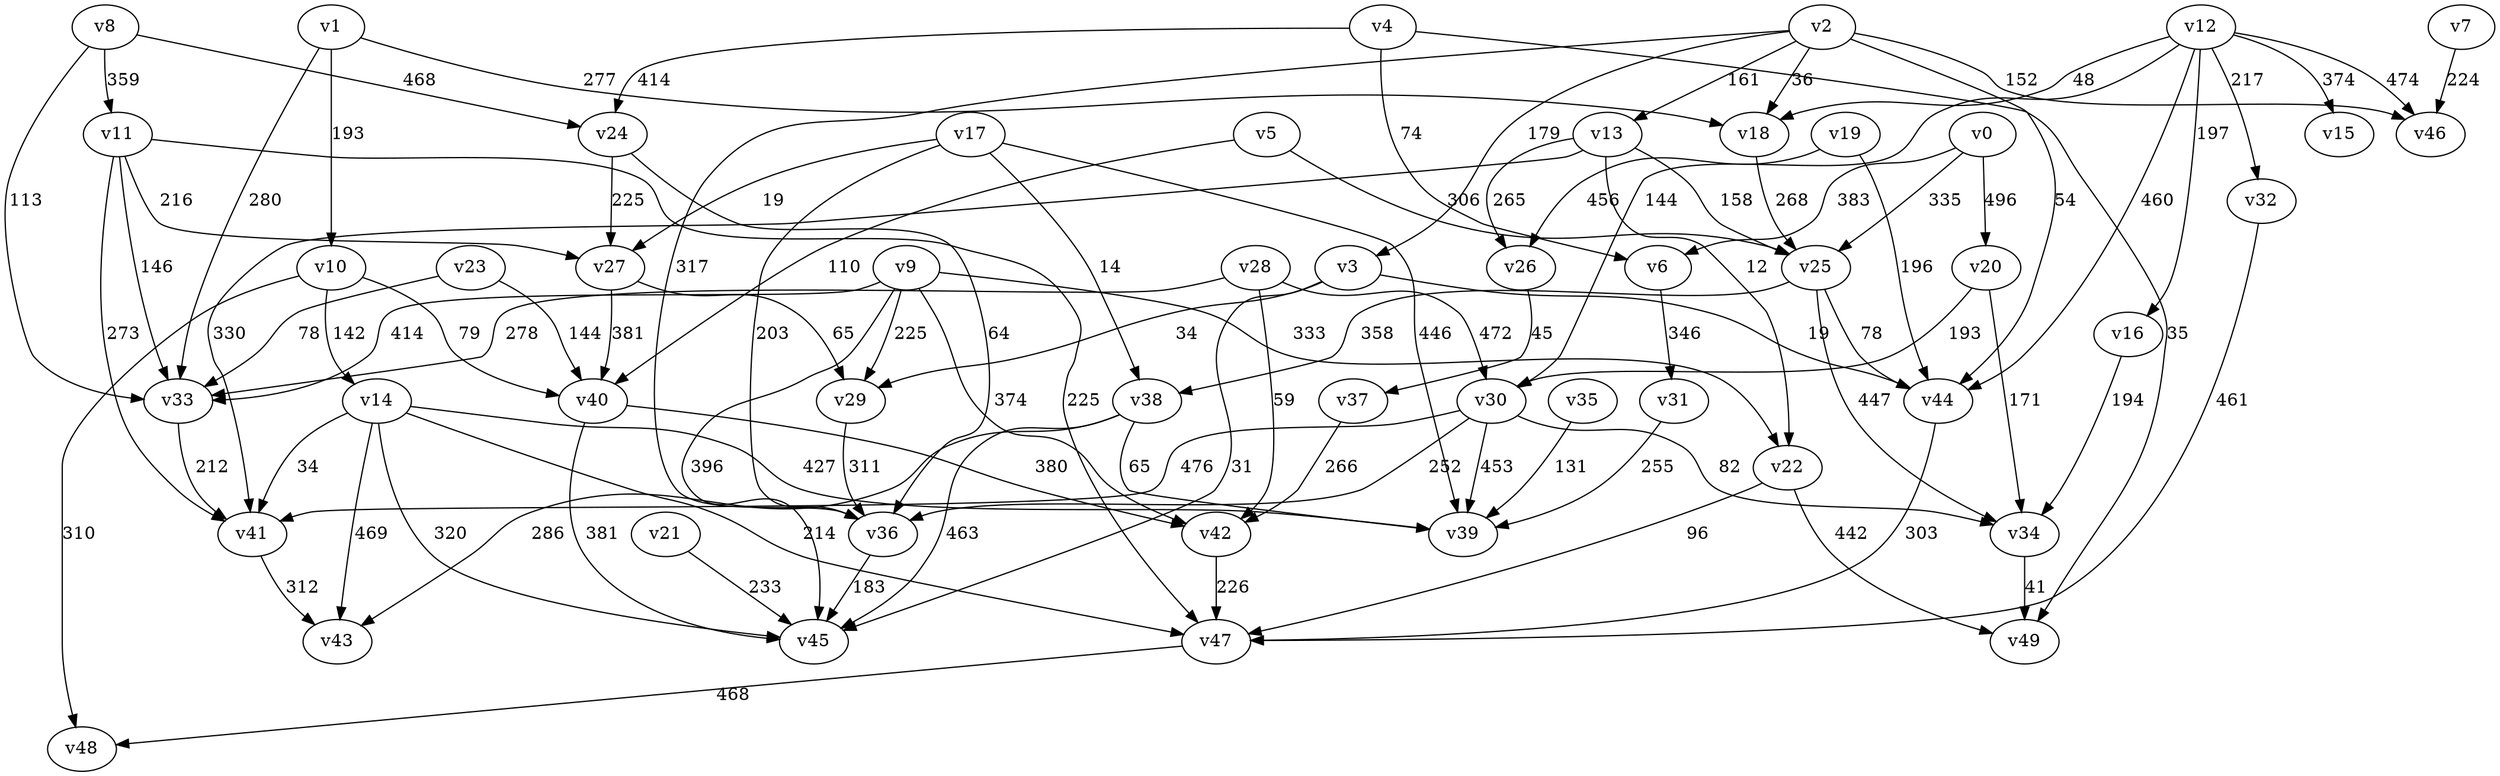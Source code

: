 digraph G {
	v32->v47 [label=461]
	v10->v40 [label=79]
	v24->v27 [label=225]
	v23->v40 [label=144]
	v1->v33 [label=280]
	v28->v33 [label=278]
	v33->v41 [label=212]
	v14->v45 [label=320]
	v40->v42 [label=380]
	v30->v34 [label=82]
	v8->v11 [label=359]
	v9->v22 [label=333]
	v44->v47 [label=303]
	v1->v18 [label=277]
	v9->v29 [label=225]
	v30->v41 [label=476]
	v9->v42 [label=374]
	v27->v29 [label=65]
	v2->v3 [label=179]
	v2->v36 [label=317]
	v14->v41 [label=34]
	v5->v40 [label=110]
	v31->v39 [label=255]
	v42->v47 [label=226]
	v25->v34 [label=447]
	v13->v26 [label=265]
	v10->v14 [label=142]
	v12->v46 [label=474]
	v38->v45 [label=463]
	v8->v33 [label=113]
	v41->v43 [label=312]
	v37->v42 [label=266]
	v18->v25 [label=268]
	v16->v34 [label=194]
	v13->v22 [label=12]
	v20->v30 [label=193]
	v14->v47 [label=214]
	v12->v30 [label=144]
	v26->v37 [label=45]
	v14->v39 [label=427]
	v19->v44 [label=196]
	v25->v38 [label=358]
	v28->v42 [label=59]
	v36->v45 [label=183]
	v4->v49 [label=35]
	v11->v41 [label=273]
	v8->v24 [label=468]
	v3->v44 [label=19]
	v11->v27 [label=216]
	v7->v46 [label=224]
	v21->v45 [label=233]
	v19->v26 [label=456]
	v0->v25 [label=335]
	v17->v38 [label=14]
	v30->v39 [label=453]
	v28->v30 [label=472]
	v2->v44 [label=54]
	v11->v47 [label=225]
	v20->v34 [label=171]
	v23->v33 [label=78]
	v22->v49 [label=442]
	v17->v36 [label=203]
	v10->v48 [label=310]
	v27->v40 [label=381]
	v17->v39 [label=446]
	v17->v27 [label=19]
	v13->v41 [label=330]
	v12->v44 [label=460]
	v5->v25 [label=306]
	v2->v46 [label=152]
	v4->v24 [label=414]
	v2->v18 [label=36]
	v4->v6 [label=74]
	v35->v39 [label=131]
	v3->v29 [label=34]
	v14->v43 [label=469]
	v34->v49 [label=41]
	v47->v48 [label=468]
	v38->v43 [label=286]
	v0->v20 [label=496]
	v11->v33 [label=146]
	v24->v36 [label=64]
	v6->v31 [label=346]
	v29->v36 [label=311]
	v12->v16 [label=197]
	v22->v47 [label=96]
	v0->v6 [label=383]
	v1->v10 [label=193]
	v2->v13 [label=161]
	v9->v45 [label=396]
	v3->v45 [label=31]
	v25->v44 [label=78]
	v12->v15 [label=374]
	v40->v45 [label=381]
	v38->v39 [label=65]
	v12->v18 [label=48]
	v13->v25 [label=158]
	v12->v32 [label=217]
	v9->v33 [label=414]
	v30->v36 [label=252]
}
